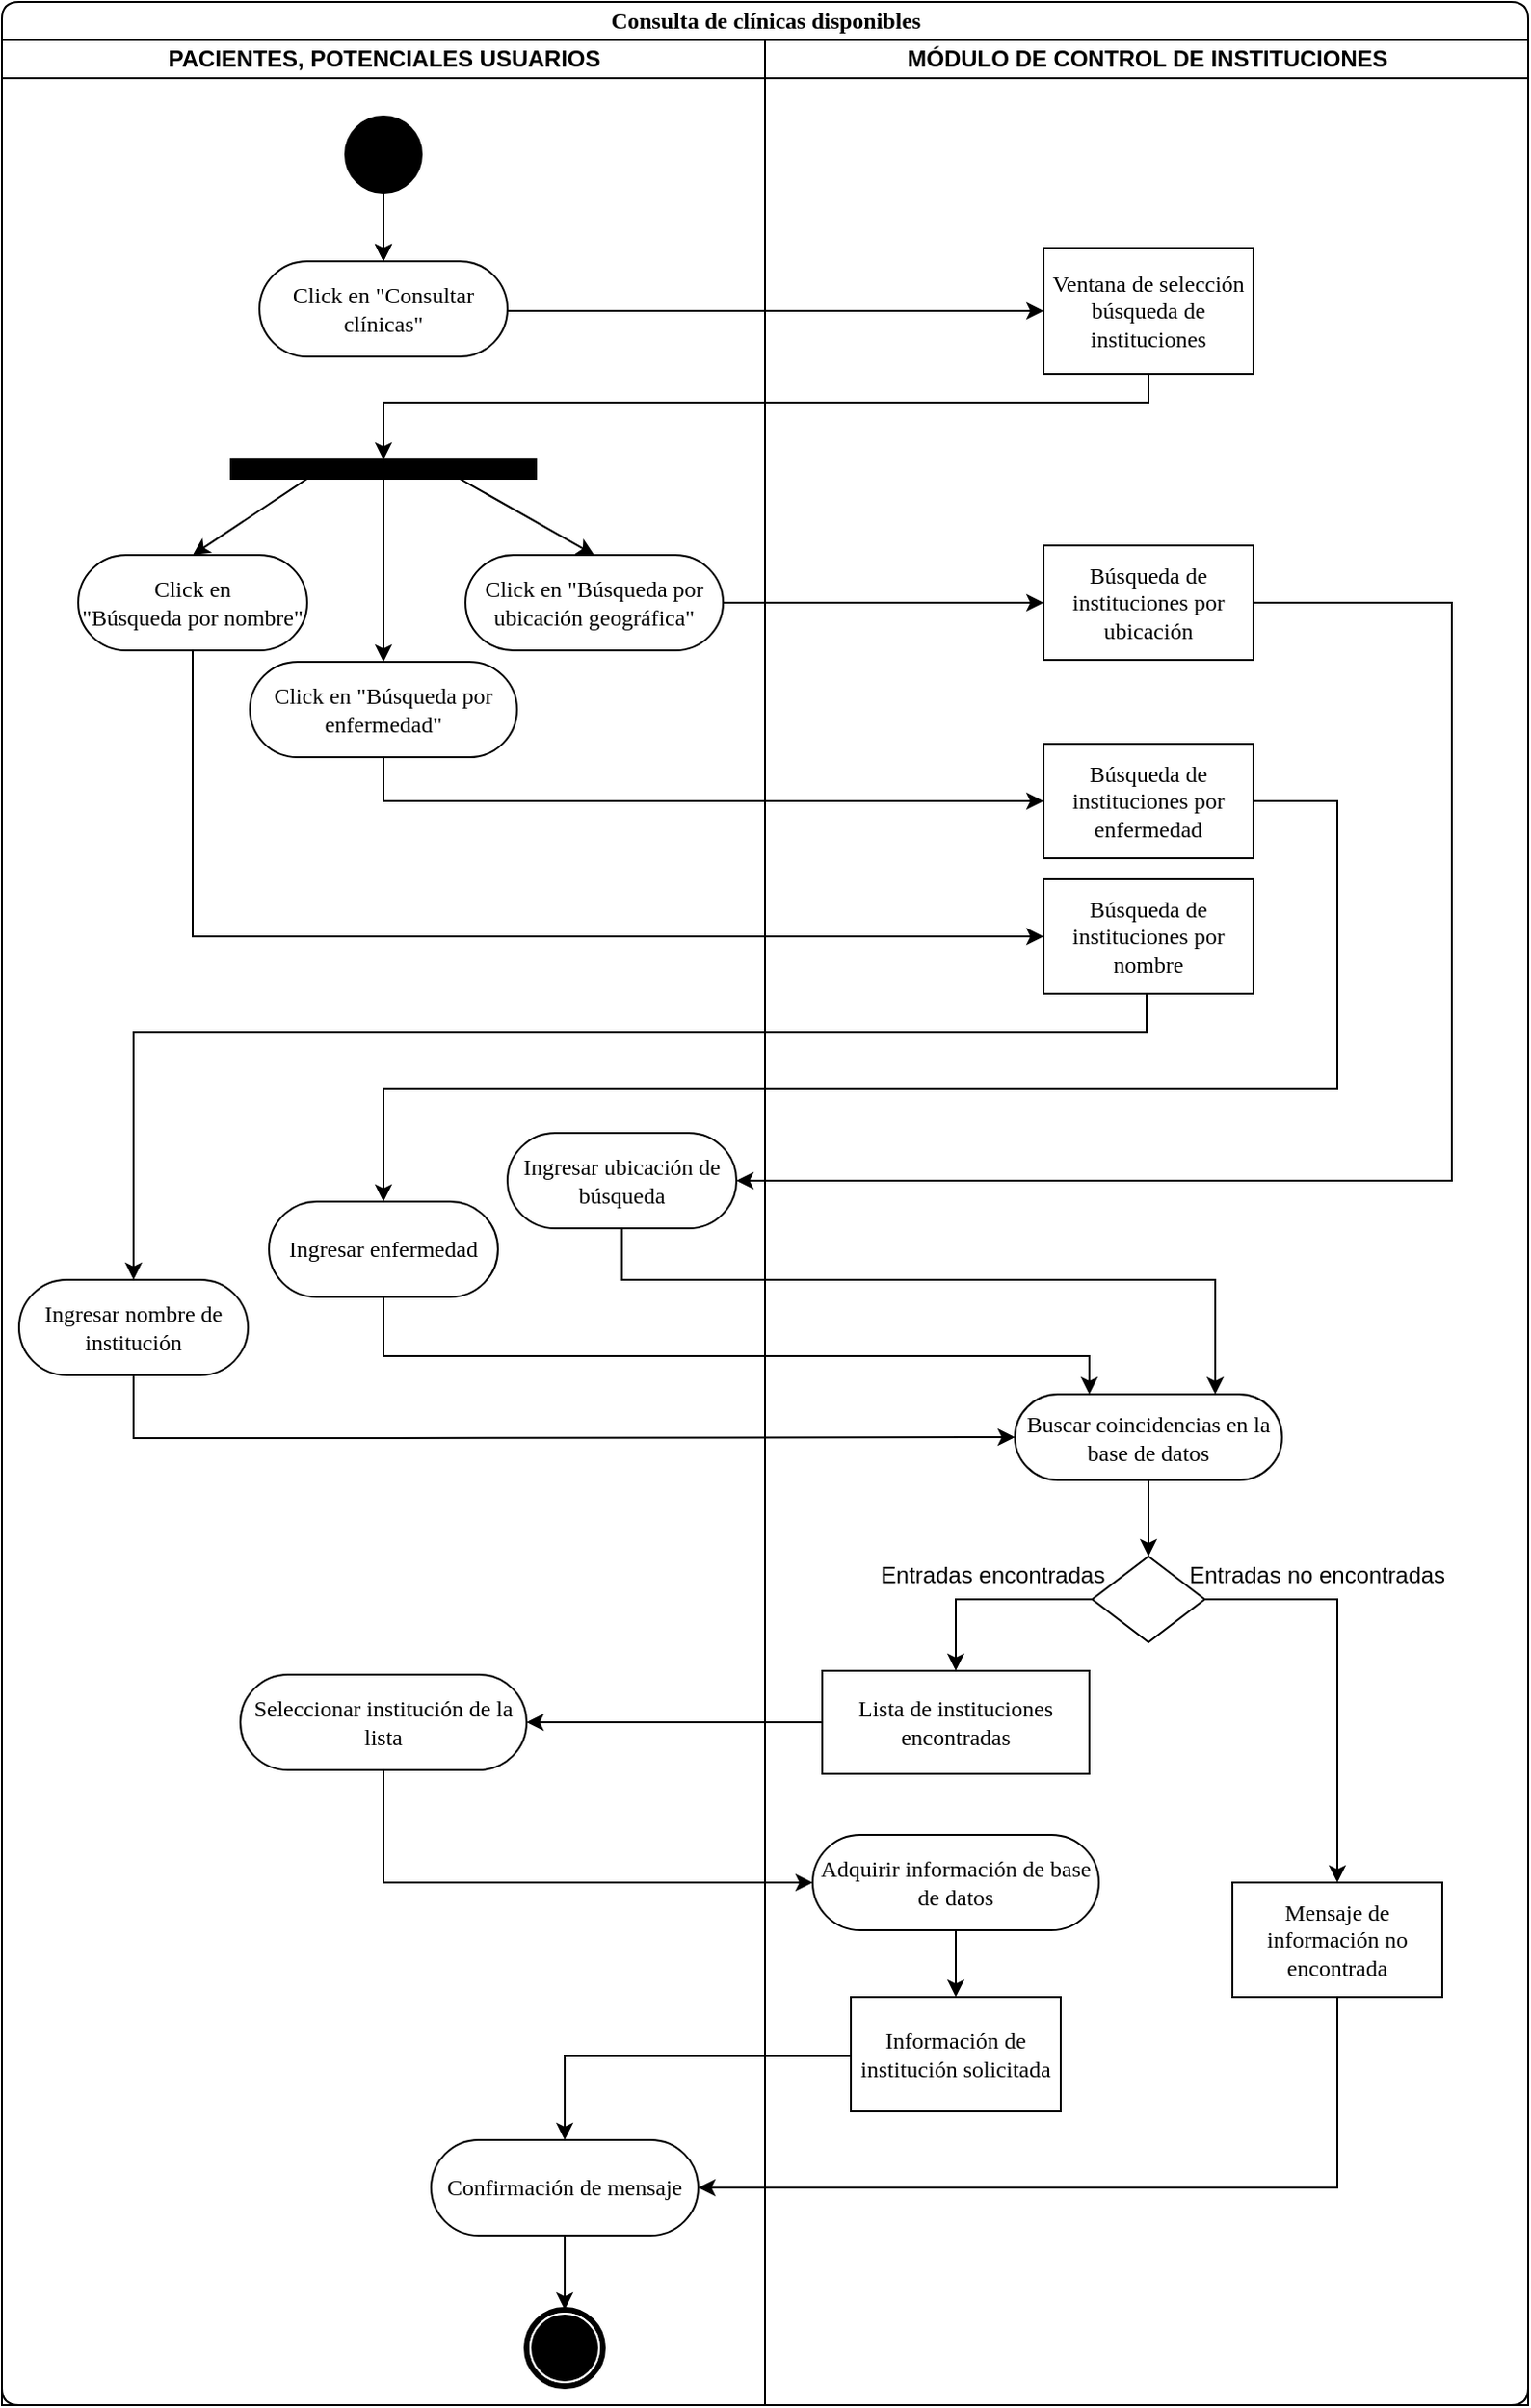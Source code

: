 <mxfile version="13.4.4" type="device"><diagram name="GU" id="0783ab3e-0a74-02c8-0abd-f7b4e66b4bec"><mxGraphModel dx="838" dy="480" grid="1" gridSize="10" guides="1" tooltips="1" connect="1" arrows="1" fold="1" page="1" pageScale="1" pageWidth="850" pageHeight="1100" background="#ffffff" math="0" shadow="0"><root><mxCell id="0"/><mxCell id="1" parent="0"/><mxCell id="1c1d494c118603dd-1" value="Consulta de clínicas disponibles" style="swimlane;html=1;childLayout=stackLayout;startSize=20;rounded=1;shadow=0;comic=0;labelBackgroundColor=none;strokeWidth=1;fontFamily=Verdana;fontSize=12;align=center;" parent="1" vertex="1"><mxGeometry x="40" y="10" width="800" height="1260" as="geometry"/></mxCell><mxCell id="UD75knkwBjFGJXMuYrZk-75" style="edgeStyle=orthogonalEdgeStyle;rounded=0;orthogonalLoop=1;jettySize=auto;html=1;entryX=0.5;entryY=0;entryDx=0;entryDy=0;" parent="1c1d494c118603dd-1" source="UD75knkwBjFGJXMuYrZk-74" target="UD75knkwBjFGJXMuYrZk-54" edge="1"><mxGeometry relative="1" as="geometry"><Array as="points"><mxPoint x="600" y="540"/><mxPoint x="69" y="540"/></Array></mxGeometry></mxCell><mxCell id="3o_HtNB4VVvH-Q32CQWL-2" style="edgeStyle=orthogonalEdgeStyle;rounded=0;orthogonalLoop=1;jettySize=auto;html=1;" parent="1c1d494c118603dd-1" source="60571a20871a0731-8" target="UD75knkwBjFGJXMuYrZk-4" edge="1"><mxGeometry relative="1" as="geometry"><Array as="points"><mxPoint x="410" y="162"/><mxPoint x="410" y="162"/></Array></mxGeometry></mxCell><mxCell id="3o_HtNB4VVvH-Q32CQWL-8" style="edgeStyle=orthogonalEdgeStyle;rounded=0;orthogonalLoop=1;jettySize=auto;html=1;" parent="1c1d494c118603dd-1" source="UD75knkwBjFGJXMuYrZk-4" target="UD75knkwBjFGJXMuYrZk-7" edge="1"><mxGeometry relative="1" as="geometry"><Array as="points"><mxPoint x="601" y="210"/><mxPoint x="200" y="210"/></Array></mxGeometry></mxCell><mxCell id="UD75knkwBjFGJXMuYrZk-55" style="edgeStyle=orthogonalEdgeStyle;rounded=0;orthogonalLoop=1;jettySize=auto;html=1;exitX=0.5;exitY=1;exitDx=0;exitDy=0;entryX=0;entryY=0.5;entryDx=0;entryDy=0;" parent="1c1d494c118603dd-1" source="UD75knkwBjFGJXMuYrZk-54" target="UD75knkwBjFGJXMuYrZk-56" edge="1"><mxGeometry relative="1" as="geometry"><mxPoint x="500" y="753" as="targetPoint"/><Array as="points"><mxPoint x="200" y="753"/><mxPoint x="450" y="753"/></Array></mxGeometry></mxCell><mxCell id="3o_HtNB4VVvH-Q32CQWL-19" style="edgeStyle=orthogonalEdgeStyle;rounded=0;orthogonalLoop=1;jettySize=auto;html=1;entryX=1;entryY=0.5;entryDx=0;entryDy=0;exitX=0.5;exitY=1;exitDx=0;exitDy=0;" parent="1c1d494c118603dd-1" source="UD75knkwBjFGJXMuYrZk-65" target="UD75knkwBjFGJXMuYrZk-67" edge="1"><mxGeometry relative="1" as="geometry"><Array as="points"><mxPoint x="700" y="1146"/></Array></mxGeometry></mxCell><mxCell id="pjDWieJ6PfIylDkW2HGa-21" style="edgeStyle=orthogonalEdgeStyle;rounded=0;orthogonalLoop=1;jettySize=auto;html=1;entryX=0;entryY=0.5;entryDx=0;entryDy=0;" parent="1c1d494c118603dd-1" source="pjDWieJ6PfIylDkW2HGa-1" target="pjDWieJ6PfIylDkW2HGa-2" edge="1"><mxGeometry relative="1" as="geometry"><Array as="points"><mxPoint x="200" y="986"/></Array></mxGeometry></mxCell><mxCell id="pjDWieJ6PfIylDkW2HGa-23" style="edgeStyle=orthogonalEdgeStyle;rounded=0;orthogonalLoop=1;jettySize=auto;html=1;entryX=0.5;entryY=0;entryDx=0;entryDy=0;" parent="1c1d494c118603dd-1" source="pjDWieJ6PfIylDkW2HGa-20" target="UD75knkwBjFGJXMuYrZk-67" edge="1"><mxGeometry relative="1" as="geometry"><Array as="points"><mxPoint x="295" y="1077"/></Array></mxGeometry></mxCell><mxCell id="pjDWieJ6PfIylDkW2HGa-24" style="edgeStyle=orthogonalEdgeStyle;rounded=0;orthogonalLoop=1;jettySize=auto;html=1;entryX=1;entryY=0.5;entryDx=0;entryDy=0;" parent="1c1d494c118603dd-1" source="UD75knkwBjFGJXMuYrZk-70" target="pjDWieJ6PfIylDkW2HGa-1" edge="1"><mxGeometry relative="1" as="geometry"/></mxCell><mxCell id="pjDWieJ6PfIylDkW2HGa-42" style="edgeStyle=orthogonalEdgeStyle;rounded=0;orthogonalLoop=1;jettySize=auto;html=1;entryX=0;entryY=0.5;entryDx=0;entryDy=0;" parent="1c1d494c118603dd-1" source="UD75knkwBjFGJXMuYrZk-11" target="pjDWieJ6PfIylDkW2HGa-41" edge="1"><mxGeometry relative="1" as="geometry"/></mxCell><mxCell id="1c1d494c118603dd-2" value="PACIENTES, POTENCIALES USUARIOS" style="swimlane;html=1;startSize=20;" parent="1c1d494c118603dd-1" vertex="1"><mxGeometry y="20" width="400" height="1240" as="geometry"/></mxCell><mxCell id="UD75knkwBjFGJXMuYrZk-1" style="edgeStyle=orthogonalEdgeStyle;rounded=0;orthogonalLoop=1;jettySize=auto;html=1;entryX=0.5;entryY=0;entryDx=0;entryDy=0;" parent="1c1d494c118603dd-2" source="60571a20871a0731-4" target="60571a20871a0731-8" edge="1"><mxGeometry relative="1" as="geometry"/></mxCell><mxCell id="3o_HtNB4VVvH-Q32CQWL-1" value="" style="edgeStyle=orthogonalEdgeStyle;rounded=0;orthogonalLoop=1;jettySize=auto;html=1;" parent="1c1d494c118603dd-2" source="60571a20871a0731-4" target="60571a20871a0731-8" edge="1"><mxGeometry relative="1" as="geometry"/></mxCell><mxCell id="UD75knkwBjFGJXMuYrZk-54" value="Ingresar nombre de institución" style="rounded=1;whiteSpace=wrap;html=1;shadow=0;comic=0;labelBackgroundColor=none;strokeWidth=1;fontFamily=Verdana;fontSize=12;align=center;arcSize=50;" parent="1c1d494c118603dd-2" vertex="1"><mxGeometry x="9" y="650" width="120" height="50" as="geometry"/></mxCell><mxCell id="UD75knkwBjFGJXMuYrZk-9" value="Click en&lt;br&gt;&quot;Búsqueda por nombre&quot;" style="rounded=1;whiteSpace=wrap;html=1;shadow=0;comic=0;labelBackgroundColor=none;strokeWidth=1;fontFamily=Verdana;fontSize=12;align=center;arcSize=50;" parent="1c1d494c118603dd-2" vertex="1"><mxGeometry x="40" y="270" width="120" height="50" as="geometry"/></mxCell><mxCell id="60571a20871a0731-4" value="" style="ellipse;whiteSpace=wrap;html=1;rounded=0;shadow=0;comic=0;labelBackgroundColor=none;strokeWidth=1;fillColor=#000000;fontFamily=Verdana;fontSize=12;align=center;" parent="1c1d494c118603dd-2" vertex="1"><mxGeometry x="180" y="40" width="40" height="40" as="geometry"/></mxCell><mxCell id="60571a20871a0731-8" value="Click en &quot;Consultar clínicas&quot;" style="rounded=1;whiteSpace=wrap;html=1;shadow=0;comic=0;labelBackgroundColor=none;strokeWidth=1;fontFamily=Verdana;fontSize=12;align=center;arcSize=50;" parent="1c1d494c118603dd-2" vertex="1"><mxGeometry x="135" y="116" width="130" height="50" as="geometry"/></mxCell><mxCell id="dz8QWEmAIm74yuIoQx-g-3" style="edgeStyle=orthogonalEdgeStyle;rounded=0;orthogonalLoop=1;jettySize=auto;html=1;entryX=0.5;entryY=0;entryDx=0;entryDy=0;" parent="1c1d494c118603dd-2" source="UD75knkwBjFGJXMuYrZk-7" target="dz8QWEmAIm74yuIoQx-g-2" edge="1"><mxGeometry relative="1" as="geometry"/></mxCell><mxCell id="UD75knkwBjFGJXMuYrZk-7" value="" style="rounded=0;whiteSpace=wrap;html=1;fillColor=#000000;" parent="1c1d494c118603dd-2" vertex="1"><mxGeometry x="120" y="220" width="160" height="10" as="geometry"/></mxCell><mxCell id="3o_HtNB4VVvH-Q32CQWL-23" style="edgeStyle=orthogonalEdgeStyle;rounded=0;orthogonalLoop=1;jettySize=auto;html=1;" parent="1c1d494c118603dd-2" source="UD75knkwBjFGJXMuYrZk-67" target="UD75knkwBjFGJXMuYrZk-98" edge="1"><mxGeometry relative="1" as="geometry"/></mxCell><mxCell id="pjDWieJ6PfIylDkW2HGa-1" value="Seleccionar institución de la lista" style="rounded=1;whiteSpace=wrap;html=1;shadow=0;comic=0;labelBackgroundColor=none;strokeWidth=1;fontFamily=Verdana;fontSize=12;align=center;arcSize=50;" parent="1c1d494c118603dd-2" vertex="1"><mxGeometry x="125" y="857" width="150" height="50" as="geometry"/></mxCell><mxCell id="dz8QWEmAIm74yuIoQx-g-2" value="Click en &quot;Búsqueda por enfermedad&lt;span style=&quot;color: rgba(0 , 0 , 0 , 0) ; font-family: monospace ; font-size: 0px&quot;&gt;%3CmxGraphModel%3E%3Croot%3E%3CmxCell%20id%3D%220%22%2F%3E%3CmxCell%20id%3D%221%22%20parent%3D%220%22%2F%3E%3CmxCell%20id%3D%222%22%20value%3D%22Click%20en%20%26quot%3BB%C3%BAsqueda%20por%20ubicaciones%26quot%3B%22%20style%3D%22rounded%3D1%3BwhiteSpace%3Dwrap%3Bhtml%3D1%3Bshadow%3D0%3Bcomic%3D0%3BlabelBackgroundColor%3Dnone%3BstrokeWidth%3D1%3BfontFamily%3DVerdana%3BfontSize%3D12%3Balign%3Dcenter%3BarcSize%3D50%3B%22%20vertex%3D%221%22%20parent%3D%221%22%3E%3CmxGeometry%20x%3D%22283%22%20y%3D%22330%22%20width%3D%22135%22%20height%3D%2250%22%20as%3D%22geometry%22%2F%3E%3C%2FmxCell%3E%3C%2Froot%3E%3C%2FmxGraphModel%3E&lt;/span&gt;&quot;" style="rounded=1;whiteSpace=wrap;html=1;shadow=0;comic=0;labelBackgroundColor=none;strokeWidth=1;fontFamily=Verdana;fontSize=12;align=center;arcSize=50;" parent="1c1d494c118603dd-2" vertex="1"><mxGeometry x="130" y="326" width="140" height="50" as="geometry"/></mxCell><mxCell id="dz8QWEmAIm74yuIoQx-g-23" value="Ingresar enfermedad" style="rounded=1;whiteSpace=wrap;html=1;shadow=0;comic=0;labelBackgroundColor=none;strokeWidth=1;fontFamily=Verdana;fontSize=12;align=center;arcSize=50;" parent="1c1d494c118603dd-2" vertex="1"><mxGeometry x="140" y="609" width="120" height="50" as="geometry"/></mxCell><mxCell id="UD75knkwBjFGJXMuYrZk-67" value="Confirmación de mensaje" style="rounded=1;whiteSpace=wrap;html=1;shadow=0;comic=0;labelBackgroundColor=none;strokeWidth=1;fontFamily=Verdana;fontSize=12;align=center;arcSize=50;" parent="1c1d494c118603dd-2" vertex="1"><mxGeometry x="225" y="1101" width="140" height="50" as="geometry"/></mxCell><mxCell id="UD75knkwBjFGJXMuYrZk-98" value="" style="shape=mxgraph.bpmn.shape;html=1;verticalLabelPosition=bottom;labelBackgroundColor=#ffffff;verticalAlign=top;perimeter=ellipsePerimeter;outline=end;symbol=terminate;rounded=0;shadow=0;comic=0;strokeWidth=1;fontFamily=Verdana;fontSize=12;align=center;" parent="1c1d494c118603dd-2" vertex="1"><mxGeometry x="275" y="1190" width="40" height="40" as="geometry"/></mxCell><mxCell id="UD75knkwBjFGJXMuYrZk-11" value="Click en &quot;Búsqueda por ubicación geográfica&quot;" style="rounded=1;whiteSpace=wrap;html=1;shadow=0;comic=0;labelBackgroundColor=none;strokeWidth=1;fontFamily=Verdana;fontSize=12;align=center;arcSize=50;" parent="1c1d494c118603dd-2" vertex="1"><mxGeometry x="243" y="270" width="135" height="50" as="geometry"/></mxCell><mxCell id="UD75knkwBjFGJXMuYrZk-8" style="rounded=0;orthogonalLoop=1;jettySize=auto;html=1;exitX=0.25;exitY=1;exitDx=0;exitDy=0;entryX=0.5;entryY=0;entryDx=0;entryDy=0;" parent="1c1d494c118603dd-2" source="UD75knkwBjFGJXMuYrZk-7" target="UD75knkwBjFGJXMuYrZk-9" edge="1"><mxGeometry relative="1" as="geometry"><mxPoint x="130" y="378" as="targetPoint"/></mxGeometry></mxCell><mxCell id="UD75knkwBjFGJXMuYrZk-10" style="edgeStyle=none;rounded=0;orthogonalLoop=1;jettySize=auto;html=1;entryX=0.5;entryY=0;entryDx=0;entryDy=0;exitX=0.75;exitY=1;exitDx=0;exitDy=0;" parent="1c1d494c118603dd-2" source="UD75knkwBjFGJXMuYrZk-7" target="UD75knkwBjFGJXMuYrZk-11" edge="1"><mxGeometry relative="1" as="geometry"><mxPoint x="310" y="378" as="targetPoint"/><mxPoint x="270" y="240" as="sourcePoint"/></mxGeometry></mxCell><mxCell id="dz8QWEmAIm74yuIoQx-g-24" value="Ingresar ubicación de búsqueda" style="rounded=1;whiteSpace=wrap;html=1;shadow=0;comic=0;labelBackgroundColor=none;strokeWidth=1;fontFamily=Verdana;fontSize=12;align=center;arcSize=50;" parent="1c1d494c118603dd-2" vertex="1"><mxGeometry x="265" y="573" width="120" height="50" as="geometry"/></mxCell><mxCell id="pjDWieJ6PfIylDkW2HGa-43" style="edgeStyle=orthogonalEdgeStyle;rounded=0;orthogonalLoop=1;jettySize=auto;html=1;" parent="1c1d494c118603dd-1" source="UD75knkwBjFGJXMuYrZk-9" target="UD75knkwBjFGJXMuYrZk-74" edge="1"><mxGeometry relative="1" as="geometry"><Array as="points"><mxPoint x="100" y="490"/></Array></mxGeometry></mxCell><mxCell id="dz8QWEmAIm74yuIoQx-g-5" style="edgeStyle=orthogonalEdgeStyle;rounded=0;orthogonalLoop=1;jettySize=auto;html=1;entryX=0;entryY=0.5;entryDx=0;entryDy=0;" parent="1c1d494c118603dd-1" source="dz8QWEmAIm74yuIoQx-g-2" target="dz8QWEmAIm74yuIoQx-g-4" edge="1"><mxGeometry relative="1" as="geometry"><Array as="points"><mxPoint x="200" y="419"/></Array></mxGeometry></mxCell><mxCell id="1c1d494c118603dd-4" value="MÓDULO DE CONTROL DE INSTITUCIONES" style="swimlane;html=1;startSize=20;" parent="1c1d494c118603dd-1" vertex="1"><mxGeometry x="400" y="20" width="400" height="1240" as="geometry"/></mxCell><mxCell id="pjDWieJ6PfIylDkW2HGa-20" value="Información de institución solicitada" style="rounded=0;whiteSpace=wrap;html=1;shadow=0;comic=0;labelBackgroundColor=none;strokeWidth=1;fontFamily=Verdana;fontSize=12;align=center;arcSize=50;" parent="1c1d494c118603dd-4" vertex="1"><mxGeometry x="45" y="1026" width="110" height="60" as="geometry"/></mxCell><mxCell id="UD75knkwBjFGJXMuYrZk-70" value="Lista de instituciones encontradas" style="rounded=0;whiteSpace=wrap;html=1;shadow=0;comic=0;labelBackgroundColor=none;strokeWidth=1;fontFamily=Verdana;fontSize=12;align=center;arcSize=50;" parent="1c1d494c118603dd-4" vertex="1"><mxGeometry x="30" y="855" width="140" height="54" as="geometry"/></mxCell><mxCell id="UD75knkwBjFGJXMuYrZk-62" value="Entradas encontradas" style="text;html=1;align=center;verticalAlign=middle;resizable=0;points=[];autosize=1;" parent="1c1d494c118603dd-4" vertex="1"><mxGeometry x="53.5" y="795" width="130" height="20" as="geometry"/></mxCell><mxCell id="pjDWieJ6PfIylDkW2HGa-22" style="edgeStyle=orthogonalEdgeStyle;rounded=0;orthogonalLoop=1;jettySize=auto;html=1;" parent="1c1d494c118603dd-4" source="pjDWieJ6PfIylDkW2HGa-2" target="pjDWieJ6PfIylDkW2HGa-20" edge="1"><mxGeometry relative="1" as="geometry"/></mxCell><mxCell id="pjDWieJ6PfIylDkW2HGa-2" value="Adquirir información de base de datos" style="rounded=1;whiteSpace=wrap;html=1;shadow=0;comic=0;labelBackgroundColor=none;strokeWidth=1;fontFamily=Verdana;fontSize=12;align=center;arcSize=50;" parent="1c1d494c118603dd-4" vertex="1"><mxGeometry x="25" y="941" width="150" height="50" as="geometry"/></mxCell><mxCell id="UD75knkwBjFGJXMuYrZk-74" value="Búsqueda de instituciones por nombre" style="rounded=0;whiteSpace=wrap;html=1;shadow=0;comic=0;labelBackgroundColor=none;strokeWidth=1;fontFamily=Verdana;fontSize=12;align=center;arcSize=50;" parent="1c1d494c118603dd-4" vertex="1"><mxGeometry x="146" y="440" width="110" height="60" as="geometry"/></mxCell><mxCell id="pjDWieJ6PfIylDkW2HGa-41" value="Búsqueda de instituciones por ubicación" style="rounded=0;whiteSpace=wrap;html=1;shadow=0;comic=0;labelBackgroundColor=none;strokeWidth=1;fontFamily=Verdana;fontSize=12;align=center;arcSize=50;" parent="1c1d494c118603dd-4" vertex="1"><mxGeometry x="146" y="265" width="110" height="60" as="geometry"/></mxCell><mxCell id="UD75knkwBjFGJXMuYrZk-4" value="Ventana de selección búsqueda de instituciones" style="rounded=0;whiteSpace=wrap;html=1;shadow=0;comic=0;labelBackgroundColor=none;strokeWidth=1;fontFamily=Verdana;fontSize=12;align=center;arcSize=50;" parent="1c1d494c118603dd-4" vertex="1"><mxGeometry x="146" y="109" width="110" height="66" as="geometry"/></mxCell><mxCell id="UD75knkwBjFGJXMuYrZk-58" value="" style="rhombus;whiteSpace=wrap;html=1;fillColor=#FFFFFF;" parent="1c1d494c118603dd-4" vertex="1"><mxGeometry x="171.5" y="795" width="59" height="45" as="geometry"/></mxCell><mxCell id="3o_HtNB4VVvH-Q32CQWL-22" style="edgeStyle=orthogonalEdgeStyle;rounded=0;orthogonalLoop=1;jettySize=auto;html=1;entryX=0.5;entryY=0;entryDx=0;entryDy=0;" parent="1c1d494c118603dd-4" source="UD75knkwBjFGJXMuYrZk-56" target="UD75knkwBjFGJXMuYrZk-58" edge="1"><mxGeometry relative="1" as="geometry"/></mxCell><mxCell id="UD75knkwBjFGJXMuYrZk-56" value="Buscar coincidencias en la base de datos" style="rounded=1;whiteSpace=wrap;html=1;shadow=0;comic=0;labelBackgroundColor=none;strokeWidth=1;fontFamily=Verdana;fontSize=12;align=center;arcSize=50;" parent="1c1d494c118603dd-4" vertex="1"><mxGeometry x="131" y="710" width="140" height="45" as="geometry"/></mxCell><mxCell id="dz8QWEmAIm74yuIoQx-g-4" value="Búsqueda de instituciones por enfermedad" style="rounded=0;whiteSpace=wrap;html=1;shadow=0;comic=0;labelBackgroundColor=none;strokeWidth=1;fontFamily=Verdana;fontSize=12;align=center;arcSize=50;" parent="1c1d494c118603dd-4" vertex="1"><mxGeometry x="146" y="369" width="110" height="60" as="geometry"/></mxCell><mxCell id="UD75knkwBjFGJXMuYrZk-60" value="Entradas no encontradas" style="text;html=1;align=center;verticalAlign=middle;resizable=0;points=[];autosize=1;" parent="1c1d494c118603dd-4" vertex="1"><mxGeometry x="214" y="795" width="150" height="20" as="geometry"/></mxCell><mxCell id="UD75knkwBjFGJXMuYrZk-61" style="edgeStyle=orthogonalEdgeStyle;rounded=0;orthogonalLoop=1;jettySize=auto;html=1;entryX=0.5;entryY=0;entryDx=0;entryDy=0;" parent="1c1d494c118603dd-4" source="UD75knkwBjFGJXMuYrZk-58" target="UD75knkwBjFGJXMuYrZk-65" edge="1"><mxGeometry relative="1" as="geometry"><mxPoint x="300" y="865" as="targetPoint"/><Array as="points"><mxPoint x="300" y="818"/></Array></mxGeometry></mxCell><mxCell id="UD75knkwBjFGJXMuYrZk-59" style="edgeStyle=orthogonalEdgeStyle;rounded=0;orthogonalLoop=1;jettySize=auto;html=1;exitX=0;exitY=0.5;exitDx=0;exitDy=0;entryX=0.5;entryY=0;entryDx=0;entryDy=0;" parent="1c1d494c118603dd-4" source="UD75knkwBjFGJXMuYrZk-58" target="UD75knkwBjFGJXMuYrZk-70" edge="1"><mxGeometry relative="1" as="geometry"><mxPoint x="80" y="865.0" as="targetPoint"/><Array as="points"><mxPoint x="100" y="818"/></Array></mxGeometry></mxCell><mxCell id="UD75knkwBjFGJXMuYrZk-65" value="Mensaje de información no encontrada" style="rounded=0;whiteSpace=wrap;html=1;shadow=0;comic=0;labelBackgroundColor=none;strokeWidth=1;fontFamily=Verdana;fontSize=12;align=center;arcSize=50;" parent="1c1d494c118603dd-4" vertex="1"><mxGeometry x="245" y="966" width="110" height="60" as="geometry"/></mxCell><mxCell id="dz8QWEmAIm74yuIoQx-g-25" style="edgeStyle=orthogonalEdgeStyle;rounded=0;orthogonalLoop=1;jettySize=auto;html=1;" parent="1c1d494c118603dd-1" source="dz8QWEmAIm74yuIoQx-g-23" target="UD75knkwBjFGJXMuYrZk-56" edge="1"><mxGeometry relative="1" as="geometry"><Array as="points"><mxPoint x="200" y="710"/><mxPoint x="570" y="710"/></Array></mxGeometry></mxCell><mxCell id="dz8QWEmAIm74yuIoQx-g-26" style="edgeStyle=orthogonalEdgeStyle;rounded=0;orthogonalLoop=1;jettySize=auto;html=1;entryX=0.75;entryY=0;entryDx=0;entryDy=0;" parent="1c1d494c118603dd-1" source="dz8QWEmAIm74yuIoQx-g-24" target="UD75knkwBjFGJXMuYrZk-56" edge="1"><mxGeometry relative="1" as="geometry"><Array as="points"><mxPoint x="325" y="670"/><mxPoint x="636" y="670"/></Array></mxGeometry></mxCell><mxCell id="dz8QWEmAIm74yuIoQx-g-27" style="edgeStyle=orthogonalEdgeStyle;rounded=0;orthogonalLoop=1;jettySize=auto;html=1;" parent="1c1d494c118603dd-1" source="dz8QWEmAIm74yuIoQx-g-4" target="dz8QWEmAIm74yuIoQx-g-23" edge="1"><mxGeometry relative="1" as="geometry"><Array as="points"><mxPoint x="700" y="419"/><mxPoint x="700" y="570"/><mxPoint x="200" y="570"/></Array></mxGeometry></mxCell><mxCell id="dz8QWEmAIm74yuIoQx-g-28" style="edgeStyle=orthogonalEdgeStyle;rounded=0;orthogonalLoop=1;jettySize=auto;html=1;entryX=1;entryY=0.5;entryDx=0;entryDy=0;" parent="1c1d494c118603dd-1" source="pjDWieJ6PfIylDkW2HGa-41" target="dz8QWEmAIm74yuIoQx-g-24" edge="1"><mxGeometry relative="1" as="geometry"><mxPoint x="760" y="630" as="targetPoint"/><Array as="points"><mxPoint x="760" y="315"/><mxPoint x="760" y="618"/></Array></mxGeometry></mxCell></root></mxGraphModel></diagram></mxfile>